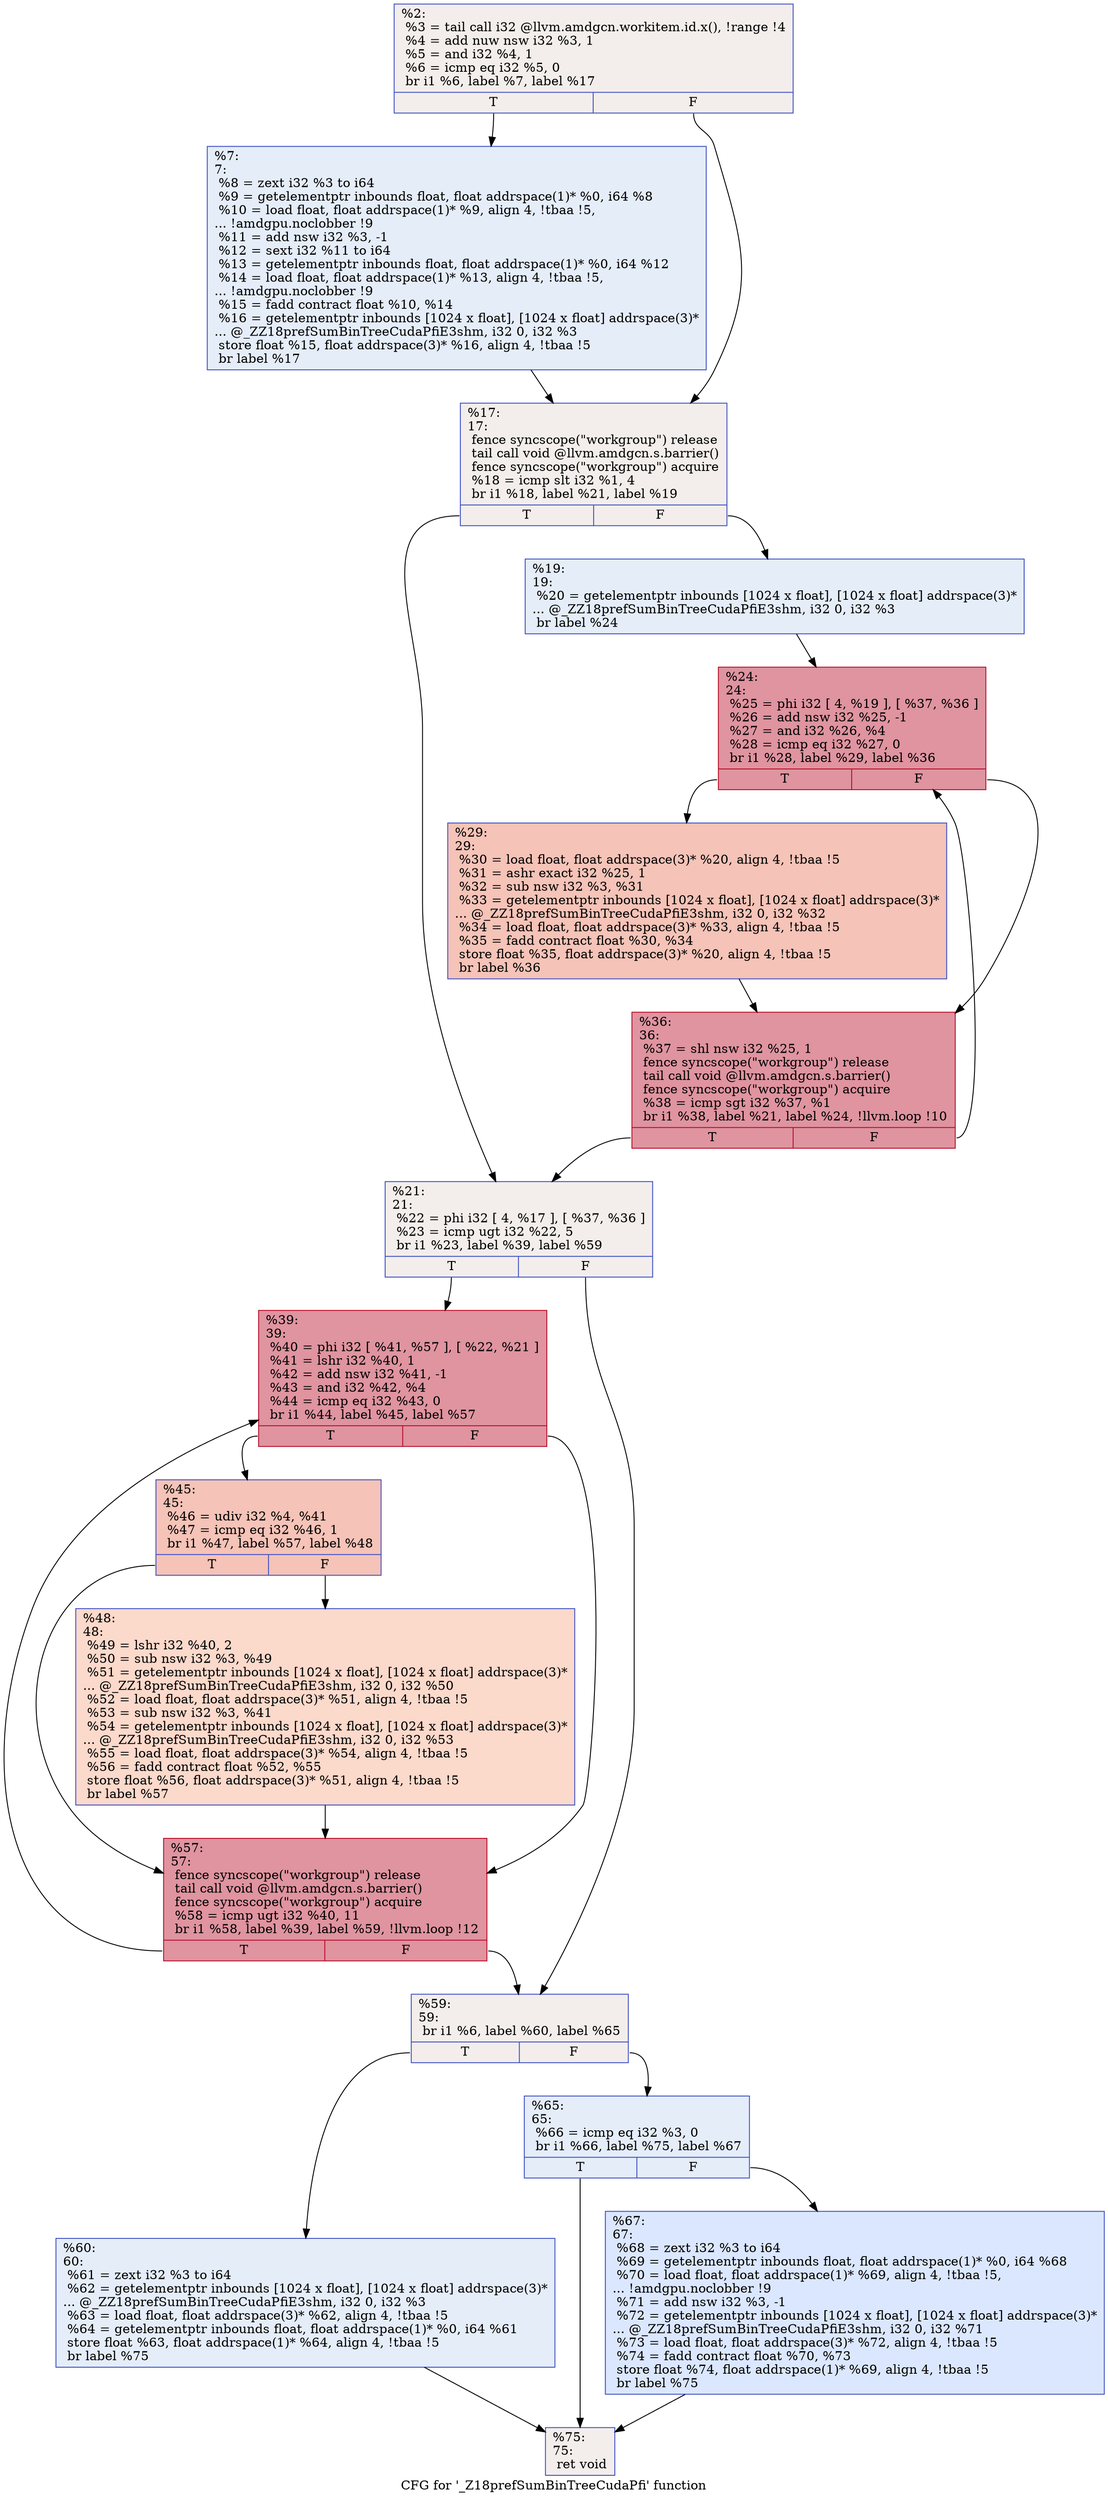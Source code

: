 digraph "CFG for '_Z18prefSumBinTreeCudaPfi' function" {
	label="CFG for '_Z18prefSumBinTreeCudaPfi' function";

	Node0x62e6a50 [shape=record,color="#3d50c3ff", style=filled, fillcolor="#e5d8d170",label="{%2:\l  %3 = tail call i32 @llvm.amdgcn.workitem.id.x(), !range !4\l  %4 = add nuw nsw i32 %3, 1\l  %5 = and i32 %4, 1\l  %6 = icmp eq i32 %5, 0\l  br i1 %6, label %7, label %17\l|{<s0>T|<s1>F}}"];
	Node0x62e6a50:s0 -> Node0x62e8020;
	Node0x62e6a50:s1 -> Node0x62e80b0;
	Node0x62e8020 [shape=record,color="#3d50c3ff", style=filled, fillcolor="#c5d6f270",label="{%7:\l7:                                                \l  %8 = zext i32 %3 to i64\l  %9 = getelementptr inbounds float, float addrspace(1)* %0, i64 %8\l  %10 = load float, float addrspace(1)* %9, align 4, !tbaa !5,\l... !amdgpu.noclobber !9\l  %11 = add nsw i32 %3, -1\l  %12 = sext i32 %11 to i64\l  %13 = getelementptr inbounds float, float addrspace(1)* %0, i64 %12\l  %14 = load float, float addrspace(1)* %13, align 4, !tbaa !5,\l... !amdgpu.noclobber !9\l  %15 = fadd contract float %10, %14\l  %16 = getelementptr inbounds [1024 x float], [1024 x float] addrspace(3)*\l... @_ZZ18prefSumBinTreeCudaPfiE3shm, i32 0, i32 %3\l  store float %15, float addrspace(3)* %16, align 4, !tbaa !5\l  br label %17\l}"];
	Node0x62e8020 -> Node0x62e80b0;
	Node0x62e80b0 [shape=record,color="#3d50c3ff", style=filled, fillcolor="#e5d8d170",label="{%17:\l17:                                               \l  fence syncscope(\"workgroup\") release\l  tail call void @llvm.amdgcn.s.barrier()\l  fence syncscope(\"workgroup\") acquire\l  %18 = icmp slt i32 %1, 4\l  br i1 %18, label %21, label %19\l|{<s0>T|<s1>F}}"];
	Node0x62e80b0:s0 -> Node0x62e9b90;
	Node0x62e80b0:s1 -> Node0x62e9be0;
	Node0x62e9be0 [shape=record,color="#3d50c3ff", style=filled, fillcolor="#c5d6f270",label="{%19:\l19:                                               \l  %20 = getelementptr inbounds [1024 x float], [1024 x float] addrspace(3)*\l... @_ZZ18prefSumBinTreeCudaPfiE3shm, i32 0, i32 %3\l  br label %24\l}"];
	Node0x62e9be0 -> Node0x62e9d20;
	Node0x62e9b90 [shape=record,color="#3d50c3ff", style=filled, fillcolor="#e5d8d170",label="{%21:\l21:                                               \l  %22 = phi i32 [ 4, %17 ], [ %37, %36 ]\l  %23 = icmp ugt i32 %22, 5\l  br i1 %23, label %39, label %59\l|{<s0>T|<s1>F}}"];
	Node0x62e9b90:s0 -> Node0x62ea0e0;
	Node0x62e9b90:s1 -> Node0x62ea170;
	Node0x62e9d20 [shape=record,color="#b70d28ff", style=filled, fillcolor="#b70d2870",label="{%24:\l24:                                               \l  %25 = phi i32 [ 4, %19 ], [ %37, %36 ]\l  %26 = add nsw i32 %25, -1\l  %27 = and i32 %26, %4\l  %28 = icmp eq i32 %27, 0\l  br i1 %28, label %29, label %36\l|{<s0>T|<s1>F}}"];
	Node0x62e9d20:s0 -> Node0x62ea510;
	Node0x62e9d20:s1 -> Node0x62e9ee0;
	Node0x62ea510 [shape=record,color="#3d50c3ff", style=filled, fillcolor="#e8765c70",label="{%29:\l29:                                               \l  %30 = load float, float addrspace(3)* %20, align 4, !tbaa !5\l  %31 = ashr exact i32 %25, 1\l  %32 = sub nsw i32 %3, %31\l  %33 = getelementptr inbounds [1024 x float], [1024 x float] addrspace(3)*\l... @_ZZ18prefSumBinTreeCudaPfiE3shm, i32 0, i32 %32\l  %34 = load float, float addrspace(3)* %33, align 4, !tbaa !5\l  %35 = fadd contract float %30, %34\l  store float %35, float addrspace(3)* %20, align 4, !tbaa !5\l  br label %36\l}"];
	Node0x62ea510 -> Node0x62e9ee0;
	Node0x62e9ee0 [shape=record,color="#b70d28ff", style=filled, fillcolor="#b70d2870",label="{%36:\l36:                                               \l  %37 = shl nsw i32 %25, 1\l  fence syncscope(\"workgroup\") release\l  tail call void @llvm.amdgcn.s.barrier()\l  fence syncscope(\"workgroup\") acquire\l  %38 = icmp sgt i32 %37, %1\l  br i1 %38, label %21, label %24, !llvm.loop !10\l|{<s0>T|<s1>F}}"];
	Node0x62e9ee0:s0 -> Node0x62e9b90;
	Node0x62e9ee0:s1 -> Node0x62e9d20;
	Node0x62ea0e0 [shape=record,color="#b70d28ff", style=filled, fillcolor="#b70d2870",label="{%39:\l39:                                               \l  %40 = phi i32 [ %41, %57 ], [ %22, %21 ]\l  %41 = lshr i32 %40, 1\l  %42 = add nsw i32 %41, -1\l  %43 = and i32 %42, %4\l  %44 = icmp eq i32 %43, 0\l  br i1 %44, label %45, label %57\l|{<s0>T|<s1>F}}"];
	Node0x62ea0e0:s0 -> Node0x62eb2d0;
	Node0x62ea0e0:s1 -> Node0x62eaf50;
	Node0x62eb2d0 [shape=record,color="#3d50c3ff", style=filled, fillcolor="#e8765c70",label="{%45:\l45:                                               \l  %46 = udiv i32 %4, %41\l  %47 = icmp eq i32 %46, 1\l  br i1 %47, label %57, label %48\l|{<s0>T|<s1>F}}"];
	Node0x62eb2d0:s0 -> Node0x62eaf50;
	Node0x62eb2d0:s1 -> Node0x62eb4f0;
	Node0x62eb4f0 [shape=record,color="#3d50c3ff", style=filled, fillcolor="#f7a88970",label="{%48:\l48:                                               \l  %49 = lshr i32 %40, 2\l  %50 = sub nsw i32 %3, %49\l  %51 = getelementptr inbounds [1024 x float], [1024 x float] addrspace(3)*\l... @_ZZ18prefSumBinTreeCudaPfiE3shm, i32 0, i32 %50\l  %52 = load float, float addrspace(3)* %51, align 4, !tbaa !5\l  %53 = sub nsw i32 %3, %41\l  %54 = getelementptr inbounds [1024 x float], [1024 x float] addrspace(3)*\l... @_ZZ18prefSumBinTreeCudaPfiE3shm, i32 0, i32 %53\l  %55 = load float, float addrspace(3)* %54, align 4, !tbaa !5\l  %56 = fadd contract float %52, %55\l  store float %56, float addrspace(3)* %51, align 4, !tbaa !5\l  br label %57\l}"];
	Node0x62eb4f0 -> Node0x62eaf50;
	Node0x62eaf50 [shape=record,color="#b70d28ff", style=filled, fillcolor="#b70d2870",label="{%57:\l57:                                               \l  fence syncscope(\"workgroup\") release\l  tail call void @llvm.amdgcn.s.barrier()\l  fence syncscope(\"workgroup\") acquire\l  %58 = icmp ugt i32 %40, 11\l  br i1 %58, label %39, label %59, !llvm.loop !12\l|{<s0>T|<s1>F}}"];
	Node0x62eaf50:s0 -> Node0x62ea0e0;
	Node0x62eaf50:s1 -> Node0x62ea170;
	Node0x62ea170 [shape=record,color="#3d50c3ff", style=filled, fillcolor="#e5d8d170",label="{%59:\l59:                                               \l  br i1 %6, label %60, label %65\l|{<s0>T|<s1>F}}"];
	Node0x62ea170:s0 -> Node0x62ebf30;
	Node0x62ea170:s1 -> Node0x62ebf80;
	Node0x62ebf30 [shape=record,color="#3d50c3ff", style=filled, fillcolor="#c5d6f270",label="{%60:\l60:                                               \l  %61 = zext i32 %3 to i64\l  %62 = getelementptr inbounds [1024 x float], [1024 x float] addrspace(3)*\l... @_ZZ18prefSumBinTreeCudaPfiE3shm, i32 0, i32 %3\l  %63 = load float, float addrspace(3)* %62, align 4, !tbaa !5\l  %64 = getelementptr inbounds float, float addrspace(1)* %0, i64 %61\l  store float %63, float addrspace(1)* %64, align 4, !tbaa !5\l  br label %75\l}"];
	Node0x62ebf30 -> Node0x62ec130;
	Node0x62ebf80 [shape=record,color="#3d50c3ff", style=filled, fillcolor="#c5d6f270",label="{%65:\l65:                                               \l  %66 = icmp eq i32 %3, 0\l  br i1 %66, label %75, label %67\l|{<s0>T|<s1>F}}"];
	Node0x62ebf80:s0 -> Node0x62ec130;
	Node0x62ebf80:s1 -> Node0x62ea960;
	Node0x62ea960 [shape=record,color="#3d50c3ff", style=filled, fillcolor="#aec9fc70",label="{%67:\l67:                                               \l  %68 = zext i32 %3 to i64\l  %69 = getelementptr inbounds float, float addrspace(1)* %0, i64 %68\l  %70 = load float, float addrspace(1)* %69, align 4, !tbaa !5,\l... !amdgpu.noclobber !9\l  %71 = add nsw i32 %3, -1\l  %72 = getelementptr inbounds [1024 x float], [1024 x float] addrspace(3)*\l... @_ZZ18prefSumBinTreeCudaPfiE3shm, i32 0, i32 %71\l  %73 = load float, float addrspace(3)* %72, align 4, !tbaa !5\l  %74 = fadd contract float %70, %73\l  store float %74, float addrspace(1)* %69, align 4, !tbaa !5\l  br label %75\l}"];
	Node0x62ea960 -> Node0x62ec130;
	Node0x62ec130 [shape=record,color="#3d50c3ff", style=filled, fillcolor="#e5d8d170",label="{%75:\l75:                                               \l  ret void\l}"];
}
